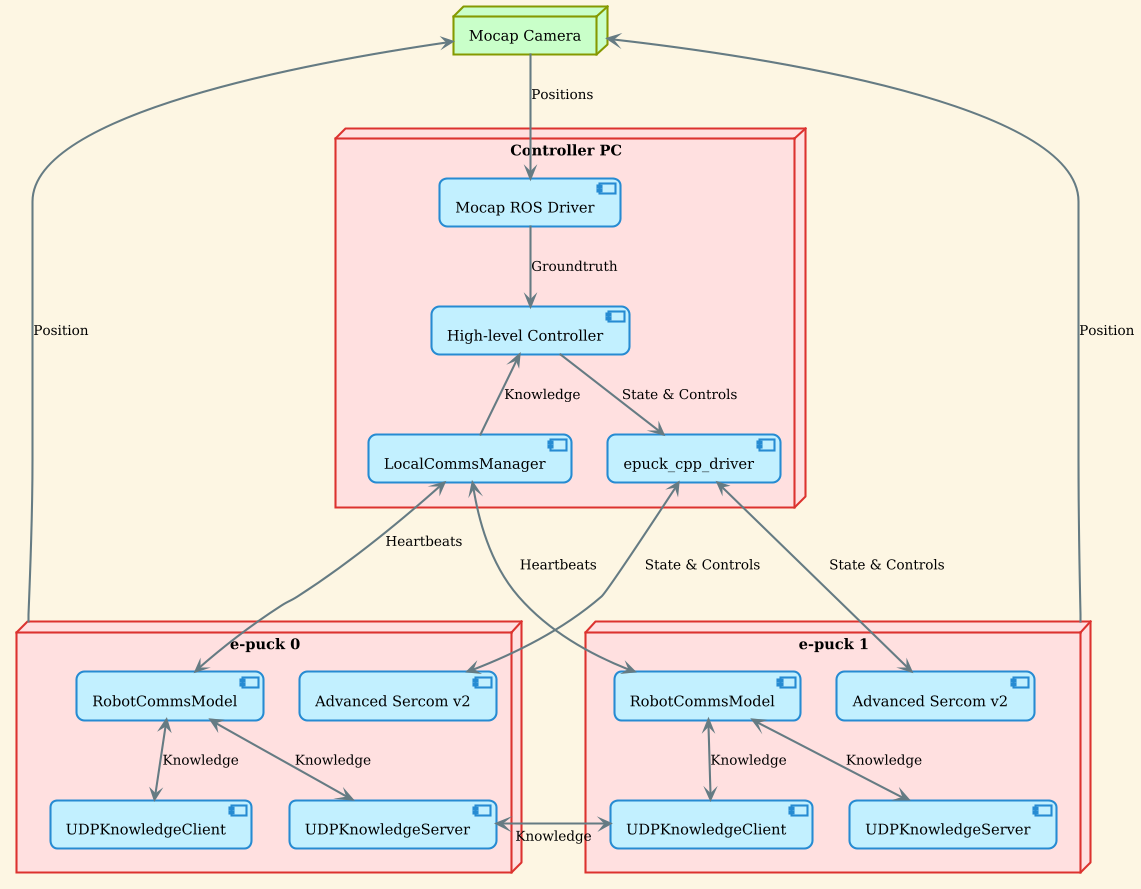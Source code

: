 @startuml

!theme sunlust

!$enable_digital_twin = 0

node "Mocap Camera"

node "Controller PC" {
  component "LocalCommsManager"

  component "High-level Controller"

  component "epuck_cpp_driver"

  component "Mocap ROS Driver"
}

node "e-puck 0" {
  !if ($enable_digital_twin == 0)
    component "RobotCommsModel" as epuck0RobotCommsModel
    component "UDPKnowledgeServer" as epuck0UDPKnowledgeServer
    component "UDPKnowledgeClient" as epuck0UDPKnowledgeClient
    component "Advanced Sercom v2" as epuck0AdvancedSercom
  !endif
}

node "e-puck 1" {
  !if ($enable_digital_twin == 0)
    component "RobotCommsModel" as epuck1RobotCommsModel
    component "UDPKnowledgeServer" as epuck1UDPKnowledgeServer
    component "UDPKnowledgeClient" as epuck1UDPKnowledgeClient
    component "Advanced Sercom v2" as epuck1AdvancedSercom
  !endif
}

"Mocap Camera" <-- "e-puck 0": Position
"Mocap Camera" <-- "e-puck 1": Position
"Mocap Camera" --> "Mocap ROS Driver": Positions
"Mocap ROS Driver" --> "High-level Controller": Groundtruth

' Simplify the diagram by hiding the UDP knowledge server and client connections if the digital twin is disabled
!if ($enable_digital_twin == 0)
  "High-level Controller" --> "epuck_cpp_driver": State & Controls
  "High-level Controller" <-- "LocalCommsManager": Knowledge
  "Controller PC" -[hidden]-> "e-puck 0"
  "Controller PC" -[hidden]-> "e-puck 1"
  "e-puck 0" -[hidden]> "e-puck 1"

  "epuck_cpp_driver" <--> epuck0AdvancedSercom: State & Controls
  "epuck_cpp_driver" <--> epuck1AdvancedSercom: State & Controls
  "LocalCommsManager" <--> epuck0RobotCommsModel: Heartbeats\n\n\n
  "LocalCommsManager" <--> epuck1RobotCommsModel: Heartbeats
  epuck0RobotCommsModel <--> epuck0UDPKnowledgeServer: Knowledge
  epuck0RobotCommsModel <--> epuck0UDPKnowledgeClient: Knowledge
  epuck1RobotCommsModel <--> epuck1UDPKnowledgeClient: Knowledge
  epuck1RobotCommsModel <--> epuck1UDPKnowledgeServer: Knowledge
  epuck0UDPKnowledgeServer <-> epuck1UDPKnowledgeClient: Knowledge
  epuck0UDPKnowledgeClient -[hidden]> epuck0UDPKnowledgeServer
  epuck1UDPKnowledgeClient -[hidden]> epuck1UDPKnowledgeServer
!else
  "epuck_cpp_driver" <-- "High-level Controller": State & Controls
  "High-level Controller" <- "LocalCommsManager": Knowledge
  "epuck_cpp_driver" <-> "e-puck 0": State & Controls
  "epuck_cpp_driver" <-down-> "e-puck 1": State & Controls
  "LocalCommsManager" <-up-> "e-puck 0": Heartbeats
  "LocalCommsManager" <-> "e-puck 1": Heartbeats
  "e-puck 0" <--> "e-puck 1": Knowledge
!endif



' Only show the Gazebo digital twin if enabled
!if ($enable_digital_twin == 1)
  node "Gazebo Digital Twin" as Gazebo {
    component "LocalCommsManager" as gzLocalCommsManager

    node "e-puck 0" as simEpuck0 {
      component "RobotCommsModel" as simEpuck0RobotCommsModel
      component "GZKnowledgeServer" as simEpuck0GZKnowledgeServer
      component "GZKnowledgeClient" as simEpuck0GZKnowledgeClient
    }

    node "e-puck 1" as simEpuck1 {
      component "RobotCommsModel" as simEpuck1RobotCommsModel
      component "GZKnowledgeServer" as simEpuck1GZKnowledgeServer
      component "GZKnowledgeClient" as simEpuck1GZKnowledgeClient
    }
  }

  "High-level Controller" --> Gazebo: State & Controls

  gzLocalCommsManager <--> simEpuck0RobotCommsModel: Heartbeats
  gzLocalCommsManager <--> simEpuck1RobotCommsModel: Heartbeats
  simEpuck0RobotCommsModel <--> simEpuck0GZKnowledgeServer: Knowledge
  simEpuck0RobotCommsModel <--> simEpuck0GZKnowledgeClient: Knowledge
  simEpuck1RobotCommsModel <--> simEpuck1GZKnowledgeClient: Knowledge
  simEpuck1RobotCommsModel <--> simEpuck1GZKnowledgeServer: Knowledge
  simEpuck0GZKnowledgeServer <-> simEpuck1GZKnowledgeClient: Knowledge

  simEpuck0 -[hidden]> simEpuck1
  simEpuck0GZKnowledgeClient -[hidden]> simEpuck0GZKnowledgeServer
  simEpuck1GZKnowledgeClient -[hidden]> simEpuck1GZKnowledgeServer
!endif

@enduml
